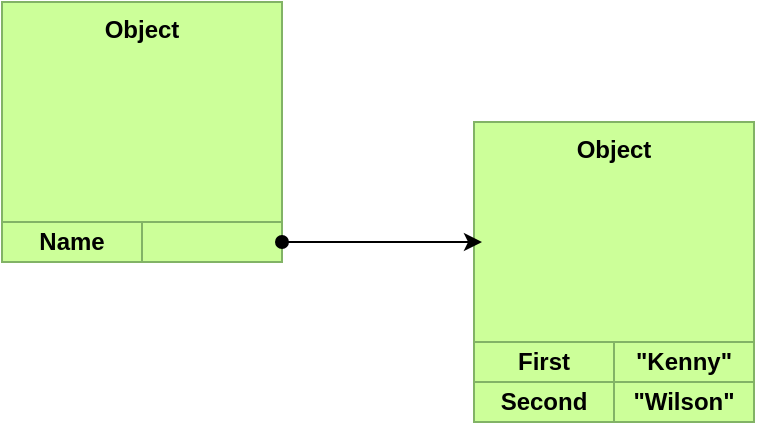 <mxfile version="14.4.7" type="device"><diagram id="3rYds-ilRvM084GRzthz" name="Page-1"><mxGraphModel dx="2062" dy="1066" grid="1" gridSize="10" guides="1" tooltips="1" connect="1" arrows="1" fold="1" page="1" pageScale="1" pageWidth="827" pageHeight="1169" math="0" shadow="0"><root><mxCell id="0"/><mxCell id="1" parent="0"/><mxCell id="lbOLJF_ynnJ_q0iAVUZW-1" value="Object&lt;div style=&quot;text-align: justify&quot;&gt;&lt;/div&gt;" style="rounded=0;whiteSpace=wrap;html=1;strokeColor=#82b366;fillColor=#CCFF99;fontStyle=1;verticalAlign=top;" vertex="1" parent="1"><mxGeometry x="60" y="40" width="140" height="110" as="geometry"/></mxCell><mxCell id="lbOLJF_ynnJ_q0iAVUZW-2" value="&quot;Kenny&quot;" style="rounded=0;whiteSpace=wrap;html=1;strokeColor=#82b366;fillColor=#CCFF99;fontStyle=1" vertex="1" parent="1"><mxGeometry x="366" y="210" width="70" height="20" as="geometry"/></mxCell><mxCell id="lbOLJF_ynnJ_q0iAVUZW-3" value="Object&lt;div style=&quot;text-align: justify&quot;&gt;&lt;/div&gt;" style="rounded=0;whiteSpace=wrap;html=1;strokeColor=#82b366;fillColor=#CCFF99;fontStyle=1;verticalAlign=top;" vertex="1" parent="1"><mxGeometry x="296" y="100" width="140" height="110" as="geometry"/></mxCell><mxCell id="lbOLJF_ynnJ_q0iAVUZW-4" value="First" style="rounded=0;whiteSpace=wrap;html=1;strokeColor=#82b366;fillColor=#CCFF99;fontStyle=1" vertex="1" parent="1"><mxGeometry x="296" y="210" width="70" height="20" as="geometry"/></mxCell><mxCell id="lbOLJF_ynnJ_q0iAVUZW-5" value="&quot;Wilson&quot;" style="rounded=0;whiteSpace=wrap;html=1;strokeColor=#82b366;fillColor=#CCFF99;fontStyle=1" vertex="1" parent="1"><mxGeometry x="366" y="230" width="70" height="20" as="geometry"/></mxCell><mxCell id="lbOLJF_ynnJ_q0iAVUZW-6" value="Second" style="rounded=0;whiteSpace=wrap;html=1;strokeColor=#82b366;fillColor=#CCFF99;fontStyle=1" vertex="1" parent="1"><mxGeometry x="296" y="230" width="70" height="20" as="geometry"/></mxCell><mxCell id="lbOLJF_ynnJ_q0iAVUZW-7" value="" style="rounded=0;whiteSpace=wrap;html=1;strokeColor=#82b366;fillColor=#CCFF99;fontStyle=1" vertex="1" parent="1"><mxGeometry x="130" y="150" width="70" height="20" as="geometry"/></mxCell><mxCell id="lbOLJF_ynnJ_q0iAVUZW-8" value="Name" style="rounded=0;whiteSpace=wrap;html=1;strokeColor=#82b366;fillColor=#CCFF99;fontStyle=1" vertex="1" parent="1"><mxGeometry x="60" y="150" width="70" height="20" as="geometry"/></mxCell><mxCell id="lbOLJF_ynnJ_q0iAVUZW-9" value="" style="endArrow=classic;html=1;endFill=1;startArrow=oval;startFill=1;" edge="1" parent="1"><mxGeometry width="50" height="50" relative="1" as="geometry"><mxPoint x="200" y="160" as="sourcePoint"/><mxPoint x="300" y="160" as="targetPoint"/></mxGeometry></mxCell></root></mxGraphModel></diagram></mxfile>